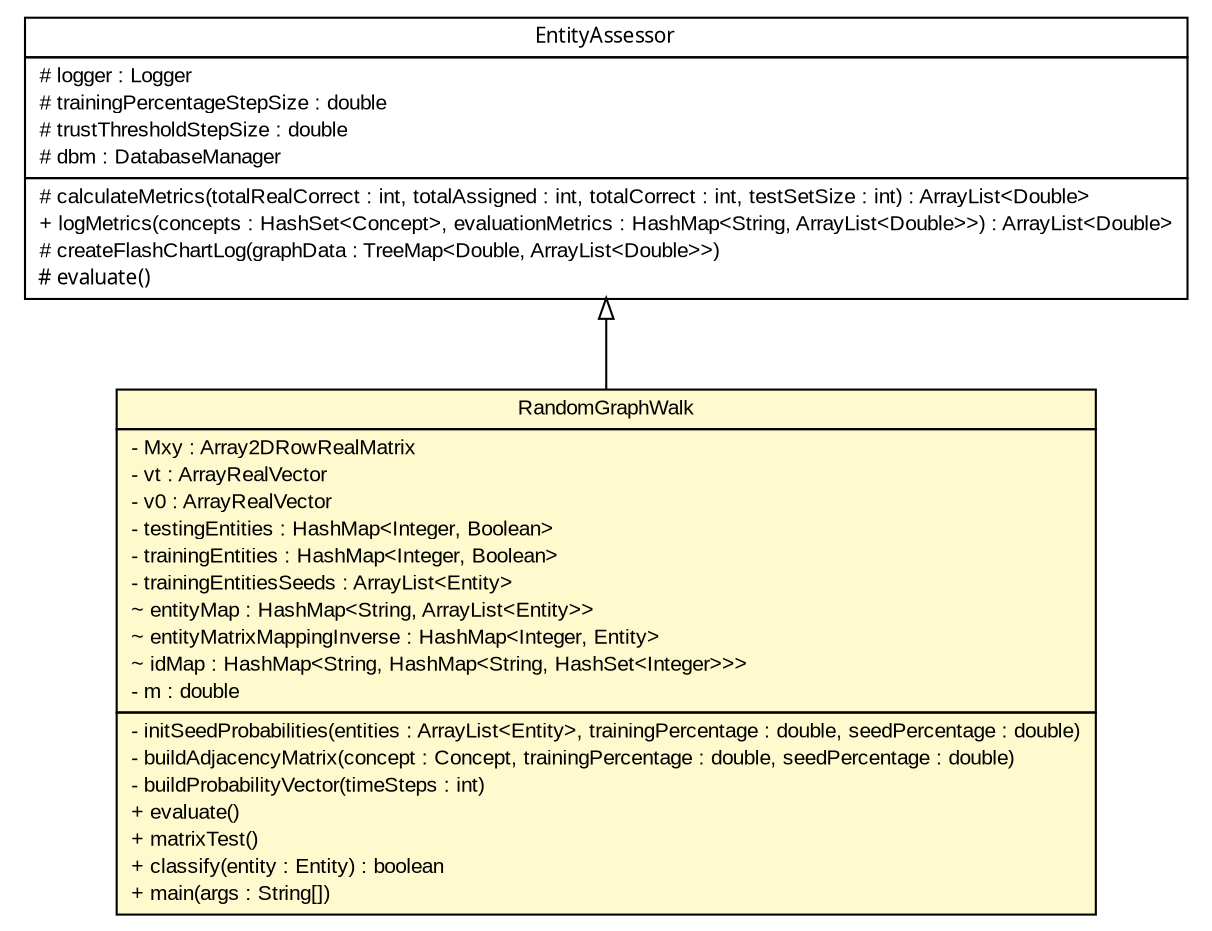 #!/usr/local/bin/dot
#
# Class diagram 
# Generated by UMLGraph version 5.2 (http://www.umlgraph.org/)
#

digraph G {
	edge [fontname="arial",fontsize=10,labelfontname="arial",labelfontsize=10];
	node [fontname="arial",fontsize=10,shape=plaintext];
	nodesep=0.25;
	ranksep=0.5;
	// tud.iir.classification.entity.RandomGraphWalk
	c11524 [label=<<table title="tud.iir.classification.entity.RandomGraphWalk" border="0" cellborder="1" cellspacing="0" cellpadding="2" port="p" bgcolor="lemonChiffon" href="./RandomGraphWalk.html">
		<tr><td><table border="0" cellspacing="0" cellpadding="1">
<tr><td align="center" balign="center"> RandomGraphWalk </td></tr>
		</table></td></tr>
		<tr><td><table border="0" cellspacing="0" cellpadding="1">
<tr><td align="left" balign="left"> - Mxy : Array2DRowRealMatrix </td></tr>
<tr><td align="left" balign="left"> - vt : ArrayRealVector </td></tr>
<tr><td align="left" balign="left"> - v0 : ArrayRealVector </td></tr>
<tr><td align="left" balign="left"> - testingEntities : HashMap&lt;Integer, Boolean&gt; </td></tr>
<tr><td align="left" balign="left"> - trainingEntities : HashMap&lt;Integer, Boolean&gt; </td></tr>
<tr><td align="left" balign="left"> - trainingEntitiesSeeds : ArrayList&lt;Entity&gt; </td></tr>
<tr><td align="left" balign="left"> ~ entityMap : HashMap&lt;String, ArrayList&lt;Entity&gt;&gt; </td></tr>
<tr><td align="left" balign="left"> ~ entityMatrixMappingInverse : HashMap&lt;Integer, Entity&gt; </td></tr>
<tr><td align="left" balign="left"> ~ idMap : HashMap&lt;String, HashMap&lt;String, HashSet&lt;Integer&gt;&gt;&gt; </td></tr>
<tr><td align="left" balign="left"> - m : double </td></tr>
		</table></td></tr>
		<tr><td><table border="0" cellspacing="0" cellpadding="1">
<tr><td align="left" balign="left"> - initSeedProbabilities(entities : ArrayList&lt;Entity&gt;, trainingPercentage : double, seedPercentage : double) </td></tr>
<tr><td align="left" balign="left"> - buildAdjacencyMatrix(concept : Concept, trainingPercentage : double, seedPercentage : double) </td></tr>
<tr><td align="left" balign="left"> - buildProbabilityVector(timeSteps : int) </td></tr>
<tr><td align="left" balign="left"> + evaluate() </td></tr>
<tr><td align="left" balign="left"> + matrixTest() </td></tr>
<tr><td align="left" balign="left"> + classify(entity : Entity) : boolean </td></tr>
<tr><td align="left" balign="left"> + main(args : String[]) </td></tr>
		</table></td></tr>
		</table>>, fontname="arial", fontcolor="black", fontsize=10.0];
	// tud.iir.classification.entity.EntityAssessor
	c11533 [label=<<table title="tud.iir.classification.entity.EntityAssessor" border="0" cellborder="1" cellspacing="0" cellpadding="2" port="p" href="./EntityAssessor.html">
		<tr><td><table border="0" cellspacing="0" cellpadding="1">
<tr><td align="center" balign="center"><font face="ariali"> EntityAssessor </font></td></tr>
		</table></td></tr>
		<tr><td><table border="0" cellspacing="0" cellpadding="1">
<tr><td align="left" balign="left"> # logger : Logger </td></tr>
<tr><td align="left" balign="left"> # trainingPercentageStepSize : double </td></tr>
<tr><td align="left" balign="left"> # trustThresholdStepSize : double </td></tr>
<tr><td align="left" balign="left"> # dbm : DatabaseManager </td></tr>
		</table></td></tr>
		<tr><td><table border="0" cellspacing="0" cellpadding="1">
<tr><td align="left" balign="left"> # calculateMetrics(totalRealCorrect : int, totalAssigned : int, totalCorrect : int, testSetSize : int) : ArrayList&lt;Double&gt; </td></tr>
<tr><td align="left" balign="left"> + logMetrics(concepts : HashSet&lt;Concept&gt;, evaluationMetrics : HashMap&lt;String, ArrayList&lt;Double&gt;&gt;) : ArrayList&lt;Double&gt; </td></tr>
<tr><td align="left" balign="left"> # createFlashChartLog(graphData : TreeMap&lt;Double, ArrayList&lt;Double&gt;&gt;) </td></tr>
<tr><td align="left" balign="left"><font face="ariali" point-size="10.0"> # evaluate() </font></td></tr>
		</table></td></tr>
		</table>>, fontname="arial", fontcolor="black", fontsize=10.0];
	//tud.iir.classification.entity.RandomGraphWalk extends tud.iir.classification.entity.EntityAssessor
	c11533:p -> c11524:p [dir=back,arrowtail=empty];
}

